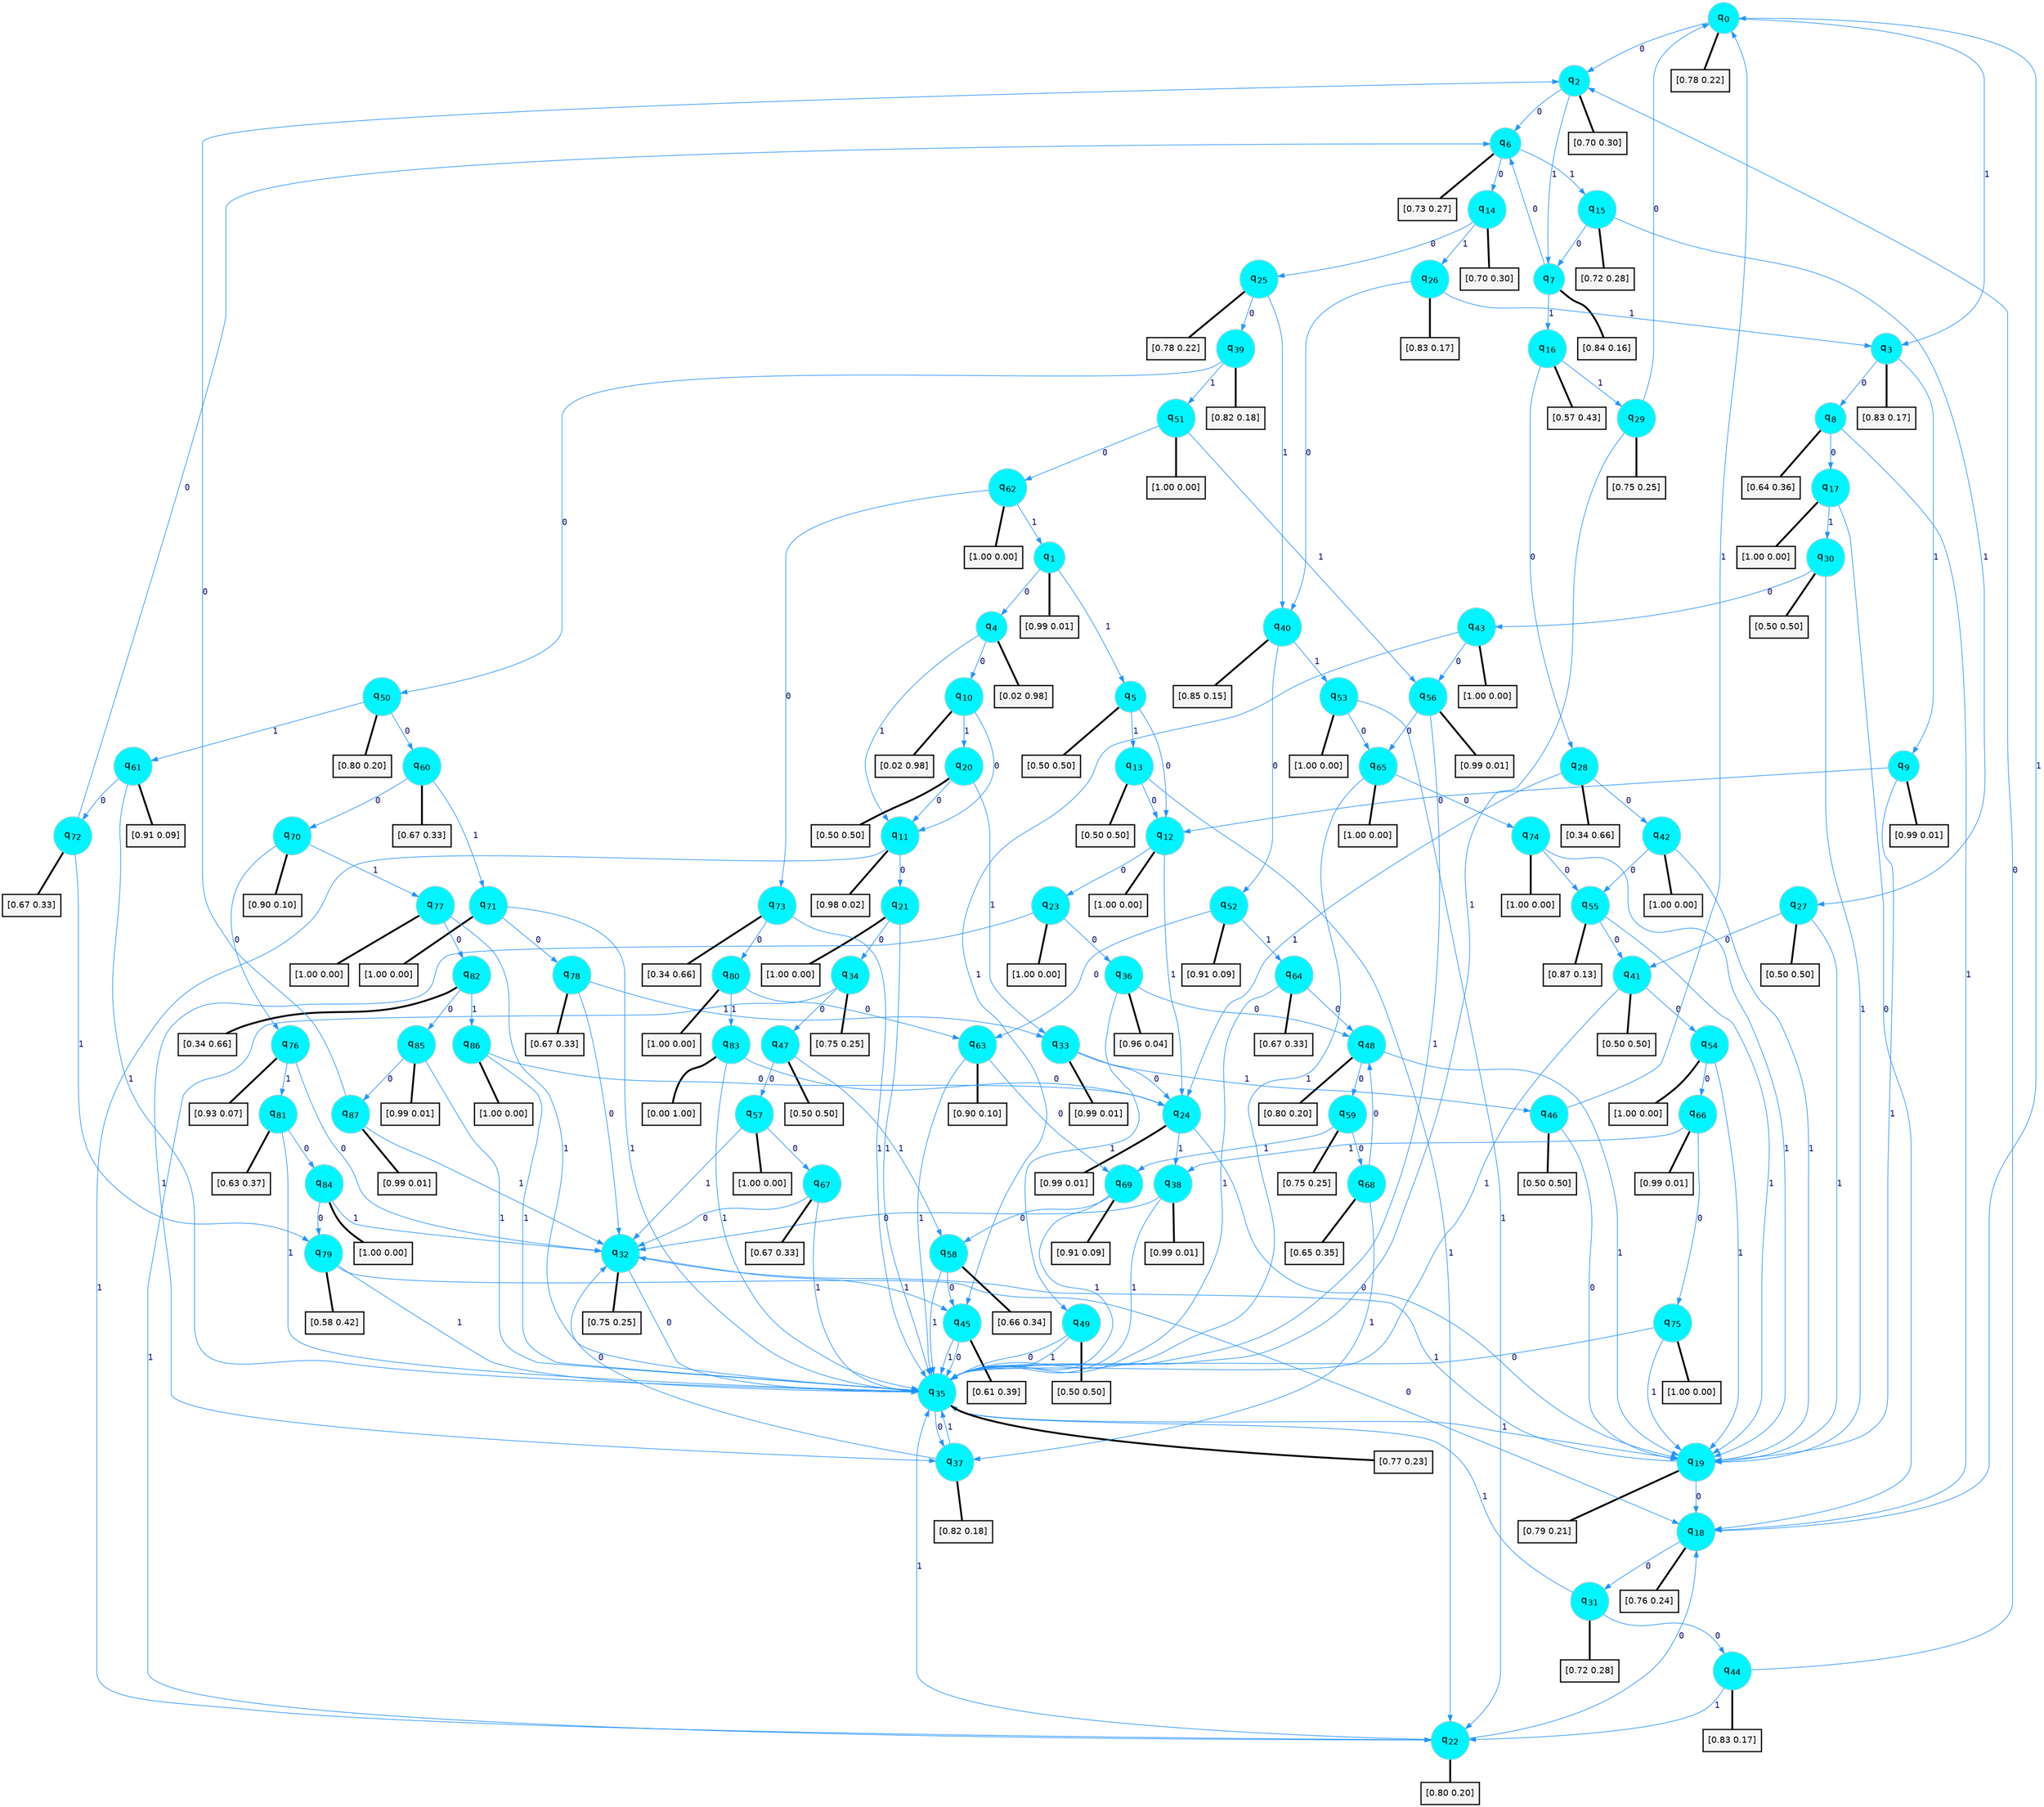 digraph G {
graph [
bgcolor=transparent, dpi=300, rankdir=TD, size="40,25"];
node [
color=gray, fillcolor=turquoise1, fontcolor=black, fontname=Helvetica, fontsize=16, fontweight=bold, shape=circle, style=filled];
edge [
arrowsize=1, color=dodgerblue1, fontcolor=midnightblue, fontname=courier, fontweight=bold, penwidth=1, style=solid, weight=20];
0[label=<q<SUB>0</SUB>>];
1[label=<q<SUB>1</SUB>>];
2[label=<q<SUB>2</SUB>>];
3[label=<q<SUB>3</SUB>>];
4[label=<q<SUB>4</SUB>>];
5[label=<q<SUB>5</SUB>>];
6[label=<q<SUB>6</SUB>>];
7[label=<q<SUB>7</SUB>>];
8[label=<q<SUB>8</SUB>>];
9[label=<q<SUB>9</SUB>>];
10[label=<q<SUB>10</SUB>>];
11[label=<q<SUB>11</SUB>>];
12[label=<q<SUB>12</SUB>>];
13[label=<q<SUB>13</SUB>>];
14[label=<q<SUB>14</SUB>>];
15[label=<q<SUB>15</SUB>>];
16[label=<q<SUB>16</SUB>>];
17[label=<q<SUB>17</SUB>>];
18[label=<q<SUB>18</SUB>>];
19[label=<q<SUB>19</SUB>>];
20[label=<q<SUB>20</SUB>>];
21[label=<q<SUB>21</SUB>>];
22[label=<q<SUB>22</SUB>>];
23[label=<q<SUB>23</SUB>>];
24[label=<q<SUB>24</SUB>>];
25[label=<q<SUB>25</SUB>>];
26[label=<q<SUB>26</SUB>>];
27[label=<q<SUB>27</SUB>>];
28[label=<q<SUB>28</SUB>>];
29[label=<q<SUB>29</SUB>>];
30[label=<q<SUB>30</SUB>>];
31[label=<q<SUB>31</SUB>>];
32[label=<q<SUB>32</SUB>>];
33[label=<q<SUB>33</SUB>>];
34[label=<q<SUB>34</SUB>>];
35[label=<q<SUB>35</SUB>>];
36[label=<q<SUB>36</SUB>>];
37[label=<q<SUB>37</SUB>>];
38[label=<q<SUB>38</SUB>>];
39[label=<q<SUB>39</SUB>>];
40[label=<q<SUB>40</SUB>>];
41[label=<q<SUB>41</SUB>>];
42[label=<q<SUB>42</SUB>>];
43[label=<q<SUB>43</SUB>>];
44[label=<q<SUB>44</SUB>>];
45[label=<q<SUB>45</SUB>>];
46[label=<q<SUB>46</SUB>>];
47[label=<q<SUB>47</SUB>>];
48[label=<q<SUB>48</SUB>>];
49[label=<q<SUB>49</SUB>>];
50[label=<q<SUB>50</SUB>>];
51[label=<q<SUB>51</SUB>>];
52[label=<q<SUB>52</SUB>>];
53[label=<q<SUB>53</SUB>>];
54[label=<q<SUB>54</SUB>>];
55[label=<q<SUB>55</SUB>>];
56[label=<q<SUB>56</SUB>>];
57[label=<q<SUB>57</SUB>>];
58[label=<q<SUB>58</SUB>>];
59[label=<q<SUB>59</SUB>>];
60[label=<q<SUB>60</SUB>>];
61[label=<q<SUB>61</SUB>>];
62[label=<q<SUB>62</SUB>>];
63[label=<q<SUB>63</SUB>>];
64[label=<q<SUB>64</SUB>>];
65[label=<q<SUB>65</SUB>>];
66[label=<q<SUB>66</SUB>>];
67[label=<q<SUB>67</SUB>>];
68[label=<q<SUB>68</SUB>>];
69[label=<q<SUB>69</SUB>>];
70[label=<q<SUB>70</SUB>>];
71[label=<q<SUB>71</SUB>>];
72[label=<q<SUB>72</SUB>>];
73[label=<q<SUB>73</SUB>>];
74[label=<q<SUB>74</SUB>>];
75[label=<q<SUB>75</SUB>>];
76[label=<q<SUB>76</SUB>>];
77[label=<q<SUB>77</SUB>>];
78[label=<q<SUB>78</SUB>>];
79[label=<q<SUB>79</SUB>>];
80[label=<q<SUB>80</SUB>>];
81[label=<q<SUB>81</SUB>>];
82[label=<q<SUB>82</SUB>>];
83[label=<q<SUB>83</SUB>>];
84[label=<q<SUB>84</SUB>>];
85[label=<q<SUB>85</SUB>>];
86[label=<q<SUB>86</SUB>>];
87[label=<q<SUB>87</SUB>>];
88[label="[0.78 0.22]", shape=box,fontcolor=black, fontname=Helvetica, fontsize=14, penwidth=2, fillcolor=whitesmoke,color=black];
89[label="[0.99 0.01]", shape=box,fontcolor=black, fontname=Helvetica, fontsize=14, penwidth=2, fillcolor=whitesmoke,color=black];
90[label="[0.70 0.30]", shape=box,fontcolor=black, fontname=Helvetica, fontsize=14, penwidth=2, fillcolor=whitesmoke,color=black];
91[label="[0.83 0.17]", shape=box,fontcolor=black, fontname=Helvetica, fontsize=14, penwidth=2, fillcolor=whitesmoke,color=black];
92[label="[0.02 0.98]", shape=box,fontcolor=black, fontname=Helvetica, fontsize=14, penwidth=2, fillcolor=whitesmoke,color=black];
93[label="[0.50 0.50]", shape=box,fontcolor=black, fontname=Helvetica, fontsize=14, penwidth=2, fillcolor=whitesmoke,color=black];
94[label="[0.73 0.27]", shape=box,fontcolor=black, fontname=Helvetica, fontsize=14, penwidth=2, fillcolor=whitesmoke,color=black];
95[label="[0.84 0.16]", shape=box,fontcolor=black, fontname=Helvetica, fontsize=14, penwidth=2, fillcolor=whitesmoke,color=black];
96[label="[0.64 0.36]", shape=box,fontcolor=black, fontname=Helvetica, fontsize=14, penwidth=2, fillcolor=whitesmoke,color=black];
97[label="[0.99 0.01]", shape=box,fontcolor=black, fontname=Helvetica, fontsize=14, penwidth=2, fillcolor=whitesmoke,color=black];
98[label="[0.02 0.98]", shape=box,fontcolor=black, fontname=Helvetica, fontsize=14, penwidth=2, fillcolor=whitesmoke,color=black];
99[label="[0.98 0.02]", shape=box,fontcolor=black, fontname=Helvetica, fontsize=14, penwidth=2, fillcolor=whitesmoke,color=black];
100[label="[1.00 0.00]", shape=box,fontcolor=black, fontname=Helvetica, fontsize=14, penwidth=2, fillcolor=whitesmoke,color=black];
101[label="[0.50 0.50]", shape=box,fontcolor=black, fontname=Helvetica, fontsize=14, penwidth=2, fillcolor=whitesmoke,color=black];
102[label="[0.70 0.30]", shape=box,fontcolor=black, fontname=Helvetica, fontsize=14, penwidth=2, fillcolor=whitesmoke,color=black];
103[label="[0.72 0.28]", shape=box,fontcolor=black, fontname=Helvetica, fontsize=14, penwidth=2, fillcolor=whitesmoke,color=black];
104[label="[0.57 0.43]", shape=box,fontcolor=black, fontname=Helvetica, fontsize=14, penwidth=2, fillcolor=whitesmoke,color=black];
105[label="[1.00 0.00]", shape=box,fontcolor=black, fontname=Helvetica, fontsize=14, penwidth=2, fillcolor=whitesmoke,color=black];
106[label="[0.76 0.24]", shape=box,fontcolor=black, fontname=Helvetica, fontsize=14, penwidth=2, fillcolor=whitesmoke,color=black];
107[label="[0.79 0.21]", shape=box,fontcolor=black, fontname=Helvetica, fontsize=14, penwidth=2, fillcolor=whitesmoke,color=black];
108[label="[0.50 0.50]", shape=box,fontcolor=black, fontname=Helvetica, fontsize=14, penwidth=2, fillcolor=whitesmoke,color=black];
109[label="[1.00 0.00]", shape=box,fontcolor=black, fontname=Helvetica, fontsize=14, penwidth=2, fillcolor=whitesmoke,color=black];
110[label="[0.80 0.20]", shape=box,fontcolor=black, fontname=Helvetica, fontsize=14, penwidth=2, fillcolor=whitesmoke,color=black];
111[label="[1.00 0.00]", shape=box,fontcolor=black, fontname=Helvetica, fontsize=14, penwidth=2, fillcolor=whitesmoke,color=black];
112[label="[0.99 0.01]", shape=box,fontcolor=black, fontname=Helvetica, fontsize=14, penwidth=2, fillcolor=whitesmoke,color=black];
113[label="[0.78 0.22]", shape=box,fontcolor=black, fontname=Helvetica, fontsize=14, penwidth=2, fillcolor=whitesmoke,color=black];
114[label="[0.83 0.17]", shape=box,fontcolor=black, fontname=Helvetica, fontsize=14, penwidth=2, fillcolor=whitesmoke,color=black];
115[label="[0.50 0.50]", shape=box,fontcolor=black, fontname=Helvetica, fontsize=14, penwidth=2, fillcolor=whitesmoke,color=black];
116[label="[0.34 0.66]", shape=box,fontcolor=black, fontname=Helvetica, fontsize=14, penwidth=2, fillcolor=whitesmoke,color=black];
117[label="[0.75 0.25]", shape=box,fontcolor=black, fontname=Helvetica, fontsize=14, penwidth=2, fillcolor=whitesmoke,color=black];
118[label="[0.50 0.50]", shape=box,fontcolor=black, fontname=Helvetica, fontsize=14, penwidth=2, fillcolor=whitesmoke,color=black];
119[label="[0.72 0.28]", shape=box,fontcolor=black, fontname=Helvetica, fontsize=14, penwidth=2, fillcolor=whitesmoke,color=black];
120[label="[0.75 0.25]", shape=box,fontcolor=black, fontname=Helvetica, fontsize=14, penwidth=2, fillcolor=whitesmoke,color=black];
121[label="[0.99 0.01]", shape=box,fontcolor=black, fontname=Helvetica, fontsize=14, penwidth=2, fillcolor=whitesmoke,color=black];
122[label="[0.75 0.25]", shape=box,fontcolor=black, fontname=Helvetica, fontsize=14, penwidth=2, fillcolor=whitesmoke,color=black];
123[label="[0.77 0.23]", shape=box,fontcolor=black, fontname=Helvetica, fontsize=14, penwidth=2, fillcolor=whitesmoke,color=black];
124[label="[0.96 0.04]", shape=box,fontcolor=black, fontname=Helvetica, fontsize=14, penwidth=2, fillcolor=whitesmoke,color=black];
125[label="[0.82 0.18]", shape=box,fontcolor=black, fontname=Helvetica, fontsize=14, penwidth=2, fillcolor=whitesmoke,color=black];
126[label="[0.99 0.01]", shape=box,fontcolor=black, fontname=Helvetica, fontsize=14, penwidth=2, fillcolor=whitesmoke,color=black];
127[label="[0.82 0.18]", shape=box,fontcolor=black, fontname=Helvetica, fontsize=14, penwidth=2, fillcolor=whitesmoke,color=black];
128[label="[0.85 0.15]", shape=box,fontcolor=black, fontname=Helvetica, fontsize=14, penwidth=2, fillcolor=whitesmoke,color=black];
129[label="[0.50 0.50]", shape=box,fontcolor=black, fontname=Helvetica, fontsize=14, penwidth=2, fillcolor=whitesmoke,color=black];
130[label="[1.00 0.00]", shape=box,fontcolor=black, fontname=Helvetica, fontsize=14, penwidth=2, fillcolor=whitesmoke,color=black];
131[label="[1.00 0.00]", shape=box,fontcolor=black, fontname=Helvetica, fontsize=14, penwidth=2, fillcolor=whitesmoke,color=black];
132[label="[0.83 0.17]", shape=box,fontcolor=black, fontname=Helvetica, fontsize=14, penwidth=2, fillcolor=whitesmoke,color=black];
133[label="[0.61 0.39]", shape=box,fontcolor=black, fontname=Helvetica, fontsize=14, penwidth=2, fillcolor=whitesmoke,color=black];
134[label="[0.50 0.50]", shape=box,fontcolor=black, fontname=Helvetica, fontsize=14, penwidth=2, fillcolor=whitesmoke,color=black];
135[label="[0.50 0.50]", shape=box,fontcolor=black, fontname=Helvetica, fontsize=14, penwidth=2, fillcolor=whitesmoke,color=black];
136[label="[0.80 0.20]", shape=box,fontcolor=black, fontname=Helvetica, fontsize=14, penwidth=2, fillcolor=whitesmoke,color=black];
137[label="[0.50 0.50]", shape=box,fontcolor=black, fontname=Helvetica, fontsize=14, penwidth=2, fillcolor=whitesmoke,color=black];
138[label="[0.80 0.20]", shape=box,fontcolor=black, fontname=Helvetica, fontsize=14, penwidth=2, fillcolor=whitesmoke,color=black];
139[label="[1.00 0.00]", shape=box,fontcolor=black, fontname=Helvetica, fontsize=14, penwidth=2, fillcolor=whitesmoke,color=black];
140[label="[0.91 0.09]", shape=box,fontcolor=black, fontname=Helvetica, fontsize=14, penwidth=2, fillcolor=whitesmoke,color=black];
141[label="[1.00 0.00]", shape=box,fontcolor=black, fontname=Helvetica, fontsize=14, penwidth=2, fillcolor=whitesmoke,color=black];
142[label="[1.00 0.00]", shape=box,fontcolor=black, fontname=Helvetica, fontsize=14, penwidth=2, fillcolor=whitesmoke,color=black];
143[label="[0.87 0.13]", shape=box,fontcolor=black, fontname=Helvetica, fontsize=14, penwidth=2, fillcolor=whitesmoke,color=black];
144[label="[0.99 0.01]", shape=box,fontcolor=black, fontname=Helvetica, fontsize=14, penwidth=2, fillcolor=whitesmoke,color=black];
145[label="[1.00 0.00]", shape=box,fontcolor=black, fontname=Helvetica, fontsize=14, penwidth=2, fillcolor=whitesmoke,color=black];
146[label="[0.66 0.34]", shape=box,fontcolor=black, fontname=Helvetica, fontsize=14, penwidth=2, fillcolor=whitesmoke,color=black];
147[label="[0.75 0.25]", shape=box,fontcolor=black, fontname=Helvetica, fontsize=14, penwidth=2, fillcolor=whitesmoke,color=black];
148[label="[0.67 0.33]", shape=box,fontcolor=black, fontname=Helvetica, fontsize=14, penwidth=2, fillcolor=whitesmoke,color=black];
149[label="[0.91 0.09]", shape=box,fontcolor=black, fontname=Helvetica, fontsize=14, penwidth=2, fillcolor=whitesmoke,color=black];
150[label="[1.00 0.00]", shape=box,fontcolor=black, fontname=Helvetica, fontsize=14, penwidth=2, fillcolor=whitesmoke,color=black];
151[label="[0.90 0.10]", shape=box,fontcolor=black, fontname=Helvetica, fontsize=14, penwidth=2, fillcolor=whitesmoke,color=black];
152[label="[0.67 0.33]", shape=box,fontcolor=black, fontname=Helvetica, fontsize=14, penwidth=2, fillcolor=whitesmoke,color=black];
153[label="[1.00 0.00]", shape=box,fontcolor=black, fontname=Helvetica, fontsize=14, penwidth=2, fillcolor=whitesmoke,color=black];
154[label="[0.99 0.01]", shape=box,fontcolor=black, fontname=Helvetica, fontsize=14, penwidth=2, fillcolor=whitesmoke,color=black];
155[label="[0.67 0.33]", shape=box,fontcolor=black, fontname=Helvetica, fontsize=14, penwidth=2, fillcolor=whitesmoke,color=black];
156[label="[0.65 0.35]", shape=box,fontcolor=black, fontname=Helvetica, fontsize=14, penwidth=2, fillcolor=whitesmoke,color=black];
157[label="[0.91 0.09]", shape=box,fontcolor=black, fontname=Helvetica, fontsize=14, penwidth=2, fillcolor=whitesmoke,color=black];
158[label="[0.90 0.10]", shape=box,fontcolor=black, fontname=Helvetica, fontsize=14, penwidth=2, fillcolor=whitesmoke,color=black];
159[label="[1.00 0.00]", shape=box,fontcolor=black, fontname=Helvetica, fontsize=14, penwidth=2, fillcolor=whitesmoke,color=black];
160[label="[0.67 0.33]", shape=box,fontcolor=black, fontname=Helvetica, fontsize=14, penwidth=2, fillcolor=whitesmoke,color=black];
161[label="[0.34 0.66]", shape=box,fontcolor=black, fontname=Helvetica, fontsize=14, penwidth=2, fillcolor=whitesmoke,color=black];
162[label="[1.00 0.00]", shape=box,fontcolor=black, fontname=Helvetica, fontsize=14, penwidth=2, fillcolor=whitesmoke,color=black];
163[label="[1.00 0.00]", shape=box,fontcolor=black, fontname=Helvetica, fontsize=14, penwidth=2, fillcolor=whitesmoke,color=black];
164[label="[0.93 0.07]", shape=box,fontcolor=black, fontname=Helvetica, fontsize=14, penwidth=2, fillcolor=whitesmoke,color=black];
165[label="[1.00 0.00]", shape=box,fontcolor=black, fontname=Helvetica, fontsize=14, penwidth=2, fillcolor=whitesmoke,color=black];
166[label="[0.67 0.33]", shape=box,fontcolor=black, fontname=Helvetica, fontsize=14, penwidth=2, fillcolor=whitesmoke,color=black];
167[label="[0.58 0.42]", shape=box,fontcolor=black, fontname=Helvetica, fontsize=14, penwidth=2, fillcolor=whitesmoke,color=black];
168[label="[1.00 0.00]", shape=box,fontcolor=black, fontname=Helvetica, fontsize=14, penwidth=2, fillcolor=whitesmoke,color=black];
169[label="[0.63 0.37]", shape=box,fontcolor=black, fontname=Helvetica, fontsize=14, penwidth=2, fillcolor=whitesmoke,color=black];
170[label="[0.34 0.66]", shape=box,fontcolor=black, fontname=Helvetica, fontsize=14, penwidth=2, fillcolor=whitesmoke,color=black];
171[label="[0.00 1.00]", shape=box,fontcolor=black, fontname=Helvetica, fontsize=14, penwidth=2, fillcolor=whitesmoke,color=black];
172[label="[1.00 0.00]", shape=box,fontcolor=black, fontname=Helvetica, fontsize=14, penwidth=2, fillcolor=whitesmoke,color=black];
173[label="[0.99 0.01]", shape=box,fontcolor=black, fontname=Helvetica, fontsize=14, penwidth=2, fillcolor=whitesmoke,color=black];
174[label="[1.00 0.00]", shape=box,fontcolor=black, fontname=Helvetica, fontsize=14, penwidth=2, fillcolor=whitesmoke,color=black];
175[label="[0.99 0.01]", shape=box,fontcolor=black, fontname=Helvetica, fontsize=14, penwidth=2, fillcolor=whitesmoke,color=black];
0->2 [label=0];
0->3 [label=1];
0->88 [arrowhead=none, penwidth=3,color=black];
1->4 [label=0];
1->5 [label=1];
1->89 [arrowhead=none, penwidth=3,color=black];
2->6 [label=0];
2->7 [label=1];
2->90 [arrowhead=none, penwidth=3,color=black];
3->8 [label=0];
3->9 [label=1];
3->91 [arrowhead=none, penwidth=3,color=black];
4->10 [label=0];
4->11 [label=1];
4->92 [arrowhead=none, penwidth=3,color=black];
5->12 [label=0];
5->13 [label=1];
5->93 [arrowhead=none, penwidth=3,color=black];
6->14 [label=0];
6->15 [label=1];
6->94 [arrowhead=none, penwidth=3,color=black];
7->6 [label=0];
7->16 [label=1];
7->95 [arrowhead=none, penwidth=3,color=black];
8->17 [label=0];
8->18 [label=1];
8->96 [arrowhead=none, penwidth=3,color=black];
9->12 [label=0];
9->19 [label=1];
9->97 [arrowhead=none, penwidth=3,color=black];
10->11 [label=0];
10->20 [label=1];
10->98 [arrowhead=none, penwidth=3,color=black];
11->21 [label=0];
11->22 [label=1];
11->99 [arrowhead=none, penwidth=3,color=black];
12->23 [label=0];
12->24 [label=1];
12->100 [arrowhead=none, penwidth=3,color=black];
13->12 [label=0];
13->22 [label=1];
13->101 [arrowhead=none, penwidth=3,color=black];
14->25 [label=0];
14->26 [label=1];
14->102 [arrowhead=none, penwidth=3,color=black];
15->7 [label=0];
15->27 [label=1];
15->103 [arrowhead=none, penwidth=3,color=black];
16->28 [label=0];
16->29 [label=1];
16->104 [arrowhead=none, penwidth=3,color=black];
17->18 [label=0];
17->30 [label=1];
17->105 [arrowhead=none, penwidth=3,color=black];
18->31 [label=0];
18->0 [label=1];
18->106 [arrowhead=none, penwidth=3,color=black];
19->18 [label=0];
19->32 [label=1];
19->107 [arrowhead=none, penwidth=3,color=black];
20->11 [label=0];
20->33 [label=1];
20->108 [arrowhead=none, penwidth=3,color=black];
21->34 [label=0];
21->35 [label=1];
21->109 [arrowhead=none, penwidth=3,color=black];
22->18 [label=0];
22->35 [label=1];
22->110 [arrowhead=none, penwidth=3,color=black];
23->36 [label=0];
23->37 [label=1];
23->111 [arrowhead=none, penwidth=3,color=black];
24->19 [label=0];
24->38 [label=1];
24->112 [arrowhead=none, penwidth=3,color=black];
25->39 [label=0];
25->40 [label=1];
25->113 [arrowhead=none, penwidth=3,color=black];
26->40 [label=0];
26->3 [label=1];
26->114 [arrowhead=none, penwidth=3,color=black];
27->41 [label=0];
27->19 [label=1];
27->115 [arrowhead=none, penwidth=3,color=black];
28->42 [label=0];
28->24 [label=1];
28->116 [arrowhead=none, penwidth=3,color=black];
29->0 [label=0];
29->35 [label=1];
29->117 [arrowhead=none, penwidth=3,color=black];
30->43 [label=0];
30->19 [label=1];
30->118 [arrowhead=none, penwidth=3,color=black];
31->44 [label=0];
31->35 [label=1];
31->119 [arrowhead=none, penwidth=3,color=black];
32->35 [label=0];
32->45 [label=1];
32->120 [arrowhead=none, penwidth=3,color=black];
33->24 [label=0];
33->46 [label=1];
33->121 [arrowhead=none, penwidth=3,color=black];
34->47 [label=0];
34->22 [label=1];
34->122 [arrowhead=none, penwidth=3,color=black];
35->37 [label=0];
35->19 [label=1];
35->123 [arrowhead=none, penwidth=3,color=black];
36->48 [label=0];
36->49 [label=1];
36->124 [arrowhead=none, penwidth=3,color=black];
37->32 [label=0];
37->35 [label=1];
37->125 [arrowhead=none, penwidth=3,color=black];
38->32 [label=0];
38->35 [label=1];
38->126 [arrowhead=none, penwidth=3,color=black];
39->50 [label=0];
39->51 [label=1];
39->127 [arrowhead=none, penwidth=3,color=black];
40->52 [label=0];
40->53 [label=1];
40->128 [arrowhead=none, penwidth=3,color=black];
41->54 [label=0];
41->35 [label=1];
41->129 [arrowhead=none, penwidth=3,color=black];
42->55 [label=0];
42->19 [label=1];
42->130 [arrowhead=none, penwidth=3,color=black];
43->56 [label=0];
43->45 [label=1];
43->131 [arrowhead=none, penwidth=3,color=black];
44->2 [label=0];
44->22 [label=1];
44->132 [arrowhead=none, penwidth=3,color=black];
45->35 [label=0];
45->35 [label=1];
45->133 [arrowhead=none, penwidth=3,color=black];
46->19 [label=0];
46->0 [label=1];
46->134 [arrowhead=none, penwidth=3,color=black];
47->57 [label=0];
47->58 [label=1];
47->135 [arrowhead=none, penwidth=3,color=black];
48->59 [label=0];
48->19 [label=1];
48->136 [arrowhead=none, penwidth=3,color=black];
49->35 [label=0];
49->35 [label=1];
49->137 [arrowhead=none, penwidth=3,color=black];
50->60 [label=0];
50->61 [label=1];
50->138 [arrowhead=none, penwidth=3,color=black];
51->62 [label=0];
51->56 [label=1];
51->139 [arrowhead=none, penwidth=3,color=black];
52->63 [label=0];
52->64 [label=1];
52->140 [arrowhead=none, penwidth=3,color=black];
53->65 [label=0];
53->22 [label=1];
53->141 [arrowhead=none, penwidth=3,color=black];
54->66 [label=0];
54->19 [label=1];
54->142 [arrowhead=none, penwidth=3,color=black];
55->41 [label=0];
55->19 [label=1];
55->143 [arrowhead=none, penwidth=3,color=black];
56->65 [label=0];
56->35 [label=1];
56->144 [arrowhead=none, penwidth=3,color=black];
57->67 [label=0];
57->32 [label=1];
57->145 [arrowhead=none, penwidth=3,color=black];
58->45 [label=0];
58->35 [label=1];
58->146 [arrowhead=none, penwidth=3,color=black];
59->68 [label=0];
59->69 [label=1];
59->147 [arrowhead=none, penwidth=3,color=black];
60->70 [label=0];
60->71 [label=1];
60->148 [arrowhead=none, penwidth=3,color=black];
61->72 [label=0];
61->35 [label=1];
61->149 [arrowhead=none, penwidth=3,color=black];
62->73 [label=0];
62->1 [label=1];
62->150 [arrowhead=none, penwidth=3,color=black];
63->69 [label=0];
63->35 [label=1];
63->151 [arrowhead=none, penwidth=3,color=black];
64->48 [label=0];
64->35 [label=1];
64->152 [arrowhead=none, penwidth=3,color=black];
65->74 [label=0];
65->35 [label=1];
65->153 [arrowhead=none, penwidth=3,color=black];
66->75 [label=0];
66->38 [label=1];
66->154 [arrowhead=none, penwidth=3,color=black];
67->32 [label=0];
67->35 [label=1];
67->155 [arrowhead=none, penwidth=3,color=black];
68->48 [label=0];
68->37 [label=1];
68->156 [arrowhead=none, penwidth=3,color=black];
69->58 [label=0];
69->35 [label=1];
69->157 [arrowhead=none, penwidth=3,color=black];
70->76 [label=0];
70->77 [label=1];
70->158 [arrowhead=none, penwidth=3,color=black];
71->78 [label=0];
71->35 [label=1];
71->159 [arrowhead=none, penwidth=3,color=black];
72->6 [label=0];
72->79 [label=1];
72->160 [arrowhead=none, penwidth=3,color=black];
73->80 [label=0];
73->35 [label=1];
73->161 [arrowhead=none, penwidth=3,color=black];
74->55 [label=0];
74->19 [label=1];
74->162 [arrowhead=none, penwidth=3,color=black];
75->35 [label=0];
75->19 [label=1];
75->163 [arrowhead=none, penwidth=3,color=black];
76->32 [label=0];
76->81 [label=1];
76->164 [arrowhead=none, penwidth=3,color=black];
77->82 [label=0];
77->35 [label=1];
77->165 [arrowhead=none, penwidth=3,color=black];
78->32 [label=0];
78->33 [label=1];
78->166 [arrowhead=none, penwidth=3,color=black];
79->18 [label=0];
79->35 [label=1];
79->167 [arrowhead=none, penwidth=3,color=black];
80->63 [label=0];
80->83 [label=1];
80->168 [arrowhead=none, penwidth=3,color=black];
81->84 [label=0];
81->35 [label=1];
81->169 [arrowhead=none, penwidth=3,color=black];
82->85 [label=0];
82->86 [label=1];
82->170 [arrowhead=none, penwidth=3,color=black];
83->24 [label=0];
83->35 [label=1];
83->171 [arrowhead=none, penwidth=3,color=black];
84->79 [label=0];
84->32 [label=1];
84->172 [arrowhead=none, penwidth=3,color=black];
85->87 [label=0];
85->35 [label=1];
85->173 [arrowhead=none, penwidth=3,color=black];
86->24 [label=0];
86->35 [label=1];
86->174 [arrowhead=none, penwidth=3,color=black];
87->2 [label=0];
87->32 [label=1];
87->175 [arrowhead=none, penwidth=3,color=black];
}
